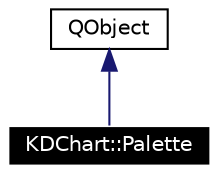 digraph G
{
  edge [fontname="Helvetica",fontsize=10,labelfontname="Helvetica",labelfontsize=10];
  node [fontname="Helvetica",fontsize=10,shape=record];
  Node476 [label="KDChart::Palette",height=0.2,width=0.4,color="white", fillcolor="black", style="filled" fontcolor="white"];
  Node477 -> Node476 [dir=back,color="midnightblue",fontsize=10,style="solid",fontname="Helvetica"];
  Node477 [label="QObject",height=0.2,width=0.4,color="black",URL="$class_q_object.html"];
}
